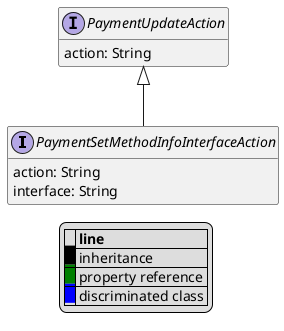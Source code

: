 @startuml

hide empty fields
hide empty methods
legend
|= |= line |
|<back:black>   </back>| inheritance |
|<back:green>   </back>| property reference |
|<back:blue>   </back>| discriminated class |
endlegend
interface PaymentSetMethodInfoInterfaceAction [[PaymentSetMethodInfoInterfaceAction.svg]] extends PaymentUpdateAction {
    action: String
    interface: String
}
interface PaymentUpdateAction [[PaymentUpdateAction.svg]]  {
    action: String
}





@enduml
